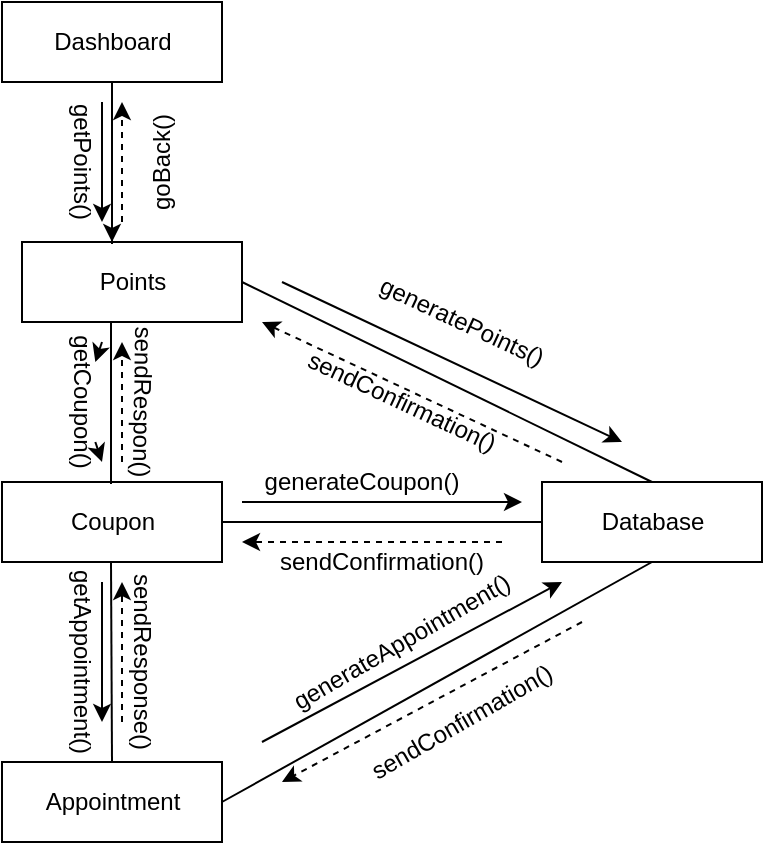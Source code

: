 <mxfile version="13.1.0" type="github"><diagram id="whLODGtEozQdefpCSoNJ" name="Page-1"><mxGraphModel dx="1038" dy="548" grid="1" gridSize="10" guides="1" tooltips="1" connect="1" arrows="1" fold="1" page="1" pageScale="1" pageWidth="827" pageHeight="1169" math="0" shadow="0"><root><mxCell id="0"/><mxCell id="1" parent="0"/><mxCell id="6b2AVN6y-Z4kSMm2dJGW-22" value="" style="edgeStyle=orthogonalEdgeStyle;rounded=0;orthogonalLoop=1;jettySize=auto;html=1;" edge="1" parent="1" source="6b2AVN6y-Z4kSMm2dJGW-1"><mxGeometry relative="1" as="geometry"><mxPoint x="335" y="160" as="targetPoint"/></mxGeometry></mxCell><mxCell id="6b2AVN6y-Z4kSMm2dJGW-1" value="Dashboard" style="html=1;" vertex="1" parent="1"><mxGeometry x="280" y="40" width="110" height="40" as="geometry"/></mxCell><mxCell id="6b2AVN6y-Z4kSMm2dJGW-3" value="Points" style="html=1;" vertex="1" parent="1"><mxGeometry x="290" y="160" width="110" height="40" as="geometry"/></mxCell><mxCell id="6b2AVN6y-Z4kSMm2dJGW-4" value="Coupon" style="html=1;" vertex="1" parent="1"><mxGeometry x="280" y="280" width="110" height="40" as="geometry"/></mxCell><mxCell id="6b2AVN6y-Z4kSMm2dJGW-5" value="Appointment" style="html=1;" vertex="1" parent="1"><mxGeometry x="280" y="420" width="110" height="40" as="geometry"/></mxCell><mxCell id="6b2AVN6y-Z4kSMm2dJGW-7" value="Database" style="html=1;" vertex="1" parent="1"><mxGeometry x="550" y="280" width="110" height="40" as="geometry"/></mxCell><mxCell id="6b2AVN6y-Z4kSMm2dJGW-9" value="" style="endArrow=none;html=1;exitX=1;exitY=0.5;exitDx=0;exitDy=0;" edge="1" parent="1" source="6b2AVN6y-Z4kSMm2dJGW-4"><mxGeometry width="50" height="50" relative="1" as="geometry"><mxPoint x="390" y="310" as="sourcePoint"/><mxPoint x="550" y="300" as="targetPoint"/></mxGeometry></mxCell><mxCell id="6b2AVN6y-Z4kSMm2dJGW-10" value="" style="endArrow=none;html=1;exitX=0.5;exitY=0;exitDx=0;exitDy=0;entryX=1;entryY=0.5;entryDx=0;entryDy=0;" edge="1" parent="1" source="6b2AVN6y-Z4kSMm2dJGW-7" target="6b2AVN6y-Z4kSMm2dJGW-3"><mxGeometry width="50" height="50" relative="1" as="geometry"><mxPoint x="390" y="310" as="sourcePoint"/><mxPoint x="390" y="190" as="targetPoint"/></mxGeometry></mxCell><mxCell id="6b2AVN6y-Z4kSMm2dJGW-11" value="" style="endArrow=none;html=1;exitX=1;exitY=0.5;exitDx=0;exitDy=0;entryX=0.5;entryY=1;entryDx=0;entryDy=0;" edge="1" parent="1" source="6b2AVN6y-Z4kSMm2dJGW-5" target="6b2AVN6y-Z4kSMm2dJGW-7"><mxGeometry width="50" height="50" relative="1" as="geometry"><mxPoint x="390" y="310" as="sourcePoint"/><mxPoint x="440" y="260" as="targetPoint"/></mxGeometry></mxCell><mxCell id="6b2AVN6y-Z4kSMm2dJGW-12" value="" style="endArrow=none;html=1;entryX=0.5;entryY=1;entryDx=0;entryDy=0;" edge="1" parent="1" target="6b2AVN6y-Z4kSMm2dJGW-1"><mxGeometry width="50" height="50" relative="1" as="geometry"><mxPoint x="335" y="161" as="sourcePoint"/><mxPoint x="440" y="260" as="targetPoint"/></mxGeometry></mxCell><mxCell id="6b2AVN6y-Z4kSMm2dJGW-13" value="" style="endArrow=none;html=1;entryX=0.5;entryY=1;entryDx=0;entryDy=0;" edge="1" parent="1"><mxGeometry width="50" height="50" relative="1" as="geometry"><mxPoint x="334.5" y="281" as="sourcePoint"/><mxPoint x="334.5" y="200" as="targetPoint"/></mxGeometry></mxCell><mxCell id="6b2AVN6y-Z4kSMm2dJGW-14" value="" style="endArrow=none;html=1;entryX=0.5;entryY=1;entryDx=0;entryDy=0;exitX=0.5;exitY=0;exitDx=0;exitDy=0;" edge="1" parent="1" source="6b2AVN6y-Z4kSMm2dJGW-5"><mxGeometry width="50" height="50" relative="1" as="geometry"><mxPoint x="335" y="410" as="sourcePoint"/><mxPoint x="334.5" y="320" as="targetPoint"/></mxGeometry></mxCell><mxCell id="6b2AVN6y-Z4kSMm2dJGW-15" value="" style="endArrow=classic;html=1;" edge="1" parent="1"><mxGeometry width="50" height="50" relative="1" as="geometry"><mxPoint x="330" y="90" as="sourcePoint"/><mxPoint x="330" y="150" as="targetPoint"/></mxGeometry></mxCell><mxCell id="6b2AVN6y-Z4kSMm2dJGW-16" value="" style="endArrow=classic;html=1;" edge="1" parent="1" source="6b2AVN6y-Z4kSMm2dJGW-33"><mxGeometry width="50" height="50" relative="1" as="geometry"><mxPoint x="330" y="210" as="sourcePoint"/><mxPoint x="330" y="270" as="targetPoint"/></mxGeometry></mxCell><mxCell id="6b2AVN6y-Z4kSMm2dJGW-17" value="" style="endArrow=classic;html=1;" edge="1" parent="1"><mxGeometry width="50" height="50" relative="1" as="geometry"><mxPoint x="330" y="330" as="sourcePoint"/><mxPoint x="330" y="400" as="targetPoint"/></mxGeometry></mxCell><mxCell id="6b2AVN6y-Z4kSMm2dJGW-18" value="" style="endArrow=classic;html=1;" edge="1" parent="1"><mxGeometry width="50" height="50" relative="1" as="geometry"><mxPoint x="410" y="410" as="sourcePoint"/><mxPoint x="560" y="330" as="targetPoint"/></mxGeometry></mxCell><mxCell id="6b2AVN6y-Z4kSMm2dJGW-19" value="" style="endArrow=classic;html=1;" edge="1" parent="1"><mxGeometry width="50" height="50" relative="1" as="geometry"><mxPoint x="400" y="290" as="sourcePoint"/><mxPoint x="540" y="290" as="targetPoint"/></mxGeometry></mxCell><mxCell id="6b2AVN6y-Z4kSMm2dJGW-20" value="" style="endArrow=classic;html=1;" edge="1" parent="1"><mxGeometry width="50" height="50" relative="1" as="geometry"><mxPoint x="420" y="180" as="sourcePoint"/><mxPoint x="590" y="260" as="targetPoint"/></mxGeometry></mxCell><mxCell id="6b2AVN6y-Z4kSMm2dJGW-23" value="" style="endArrow=classic;html=1;dashed=1;" edge="1" parent="1"><mxGeometry width="50" height="50" relative="1" as="geometry"><mxPoint x="340" y="150" as="sourcePoint"/><mxPoint x="340" y="90" as="targetPoint"/></mxGeometry></mxCell><mxCell id="6b2AVN6y-Z4kSMm2dJGW-24" value="" style="endArrow=classic;html=1;dashed=1;" edge="1" parent="1"><mxGeometry width="50" height="50" relative="1" as="geometry"><mxPoint x="560" y="270" as="sourcePoint"/><mxPoint x="410" y="200" as="targetPoint"/></mxGeometry></mxCell><mxCell id="6b2AVN6y-Z4kSMm2dJGW-25" value="" style="endArrow=classic;html=1;dashed=1;" edge="1" parent="1"><mxGeometry width="50" height="50" relative="1" as="geometry"><mxPoint x="530" y="310" as="sourcePoint"/><mxPoint x="400" y="310" as="targetPoint"/></mxGeometry></mxCell><mxCell id="6b2AVN6y-Z4kSMm2dJGW-26" value="" style="endArrow=classic;html=1;dashed=1;" edge="1" parent="1"><mxGeometry width="50" height="50" relative="1" as="geometry"><mxPoint x="570" y="350" as="sourcePoint"/><mxPoint x="420" y="430" as="targetPoint"/></mxGeometry></mxCell><mxCell id="6b2AVN6y-Z4kSMm2dJGW-27" value="" style="endArrow=classic;html=1;dashed=1;" edge="1" parent="1"><mxGeometry width="50" height="50" relative="1" as="geometry"><mxPoint x="340" y="270" as="sourcePoint"/><mxPoint x="340" y="210" as="targetPoint"/></mxGeometry></mxCell><mxCell id="6b2AVN6y-Z4kSMm2dJGW-28" value="" style="endArrow=classic;html=1;dashed=1;" edge="1" parent="1"><mxGeometry width="50" height="50" relative="1" as="geometry"><mxPoint x="340" y="400" as="sourcePoint"/><mxPoint x="340" y="330" as="targetPoint"/></mxGeometry></mxCell><mxCell id="6b2AVN6y-Z4kSMm2dJGW-29" value="getPoints()" style="text;html=1;strokeColor=none;fillColor=none;align=center;verticalAlign=middle;whiteSpace=wrap;rounded=0;rotation=90;" vertex="1" parent="1"><mxGeometry x="300" y="110" width="40" height="20" as="geometry"/></mxCell><mxCell id="6b2AVN6y-Z4kSMm2dJGW-30" value="goBack()" style="text;html=1;strokeColor=none;fillColor=none;align=center;verticalAlign=middle;whiteSpace=wrap;rounded=0;rotation=-90;" vertex="1" parent="1"><mxGeometry x="340" y="110" width="40" height="20" as="geometry"/></mxCell><mxCell id="6b2AVN6y-Z4kSMm2dJGW-31" value="generatePoints()" style="text;html=1;strokeColor=none;fillColor=none;align=center;verticalAlign=middle;whiteSpace=wrap;rounded=0;rotation=25;" vertex="1" parent="1"><mxGeometry x="490" y="190" width="40" height="20" as="geometry"/></mxCell><mxCell id="6b2AVN6y-Z4kSMm2dJGW-32" value="sendConfirmation()" style="text;html=1;strokeColor=none;fillColor=none;align=center;verticalAlign=middle;whiteSpace=wrap;rounded=0;rotation=0;" vertex="1" parent="1"><mxGeometry x="450" y="310" width="40" height="20" as="geometry"/></mxCell><mxCell id="6b2AVN6y-Z4kSMm2dJGW-33" value="getCoupon()" style="text;html=1;strokeColor=none;fillColor=none;align=center;verticalAlign=middle;whiteSpace=wrap;rounded=0;rotation=90;" vertex="1" parent="1"><mxGeometry x="300" y="230" width="40" height="20" as="geometry"/></mxCell><mxCell id="6b2AVN6y-Z4kSMm2dJGW-34" value="" style="endArrow=classic;html=1;" edge="1" parent="1" target="6b2AVN6y-Z4kSMm2dJGW-33"><mxGeometry width="50" height="50" relative="1" as="geometry"><mxPoint x="330" y="210" as="sourcePoint"/><mxPoint x="330" y="270" as="targetPoint"/></mxGeometry></mxCell><mxCell id="6b2AVN6y-Z4kSMm2dJGW-35" value="generateCoupon()" style="text;html=1;strokeColor=none;fillColor=none;align=center;verticalAlign=middle;whiteSpace=wrap;rounded=0;rotation=0;" vertex="1" parent="1"><mxGeometry x="440" y="270" width="40" height="20" as="geometry"/></mxCell><mxCell id="6b2AVN6y-Z4kSMm2dJGW-36" value="sendConfirmation()" style="text;html=1;strokeColor=none;fillColor=none;align=center;verticalAlign=middle;whiteSpace=wrap;rounded=0;rotation=-30;" vertex="1" parent="1"><mxGeometry x="490" y="390" width="40" height="20" as="geometry"/></mxCell><mxCell id="6b2AVN6y-Z4kSMm2dJGW-37" value="sendConfirmation()" style="text;html=1;strokeColor=none;fillColor=none;align=center;verticalAlign=middle;whiteSpace=wrap;rounded=0;rotation=25;" vertex="1" parent="1"><mxGeometry x="460" y="230" width="40" height="20" as="geometry"/></mxCell><mxCell id="6b2AVN6y-Z4kSMm2dJGW-38" value="generateAppointment()" style="text;html=1;strokeColor=none;fillColor=none;align=center;verticalAlign=middle;whiteSpace=wrap;rounded=0;rotation=-30;" vertex="1" parent="1"><mxGeometry x="460" y="350" width="40" height="20" as="geometry"/></mxCell><mxCell id="6b2AVN6y-Z4kSMm2dJGW-39" value="getAppointment()" style="text;html=1;strokeColor=none;fillColor=none;align=center;verticalAlign=middle;whiteSpace=wrap;rounded=0;rotation=90;" vertex="1" parent="1"><mxGeometry x="300" y="360" width="40" height="20" as="geometry"/></mxCell><mxCell id="6b2AVN6y-Z4kSMm2dJGW-40" value="sendRespon()" style="text;html=1;strokeColor=none;fillColor=none;align=center;verticalAlign=middle;whiteSpace=wrap;rounded=0;rotation=91;" vertex="1" parent="1"><mxGeometry x="345" y="230" width="10" height="20" as="geometry"/></mxCell><mxCell id="6b2AVN6y-Z4kSMm2dJGW-41" value="sendResponse()" style="text;html=1;strokeColor=none;fillColor=none;align=center;verticalAlign=middle;whiteSpace=wrap;rounded=0;rotation=90;" vertex="1" parent="1"><mxGeometry x="330" y="360" width="40" height="20" as="geometry"/></mxCell></root></mxGraphModel></diagram></mxfile>